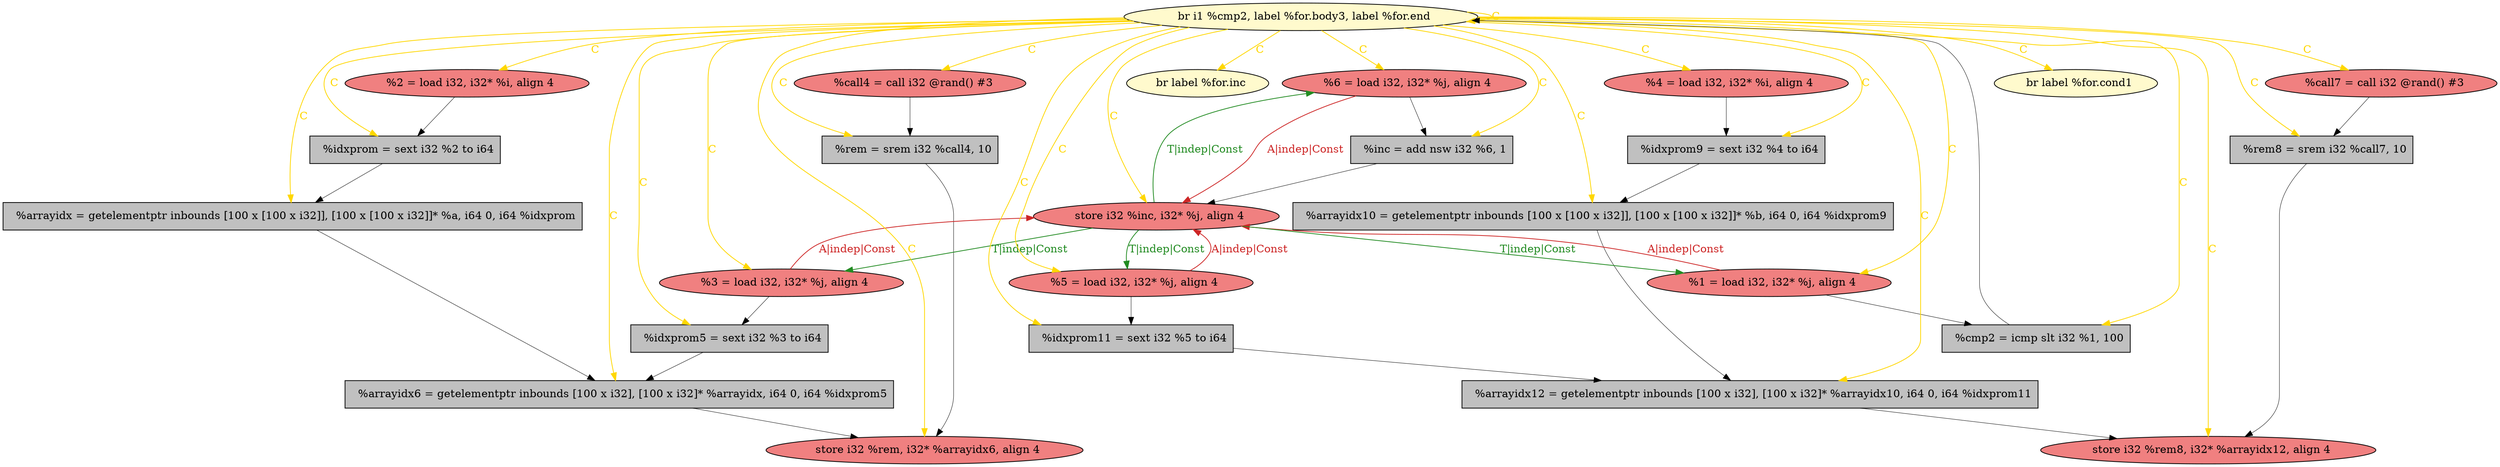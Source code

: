 
digraph G {


node456 [fillcolor=grey,label="  %rem = srem i32 %call4, 10",shape=rectangle,style=filled ]
node455 [fillcolor=lightcoral,label="  %call4 = call i32 @rand() #3",shape=ellipse,style=filled ]
node454 [fillcolor=grey,label="  %arrayidx = getelementptr inbounds [100 x [100 x i32]], [100 x [100 x i32]]* %a, i64 0, i64 %idxprom",shape=rectangle,style=filled ]
node453 [fillcolor=lightcoral,label="  %4 = load i32, i32* %i, align 4",shape=ellipse,style=filled ]
node451 [fillcolor=lightcoral,label="  %2 = load i32, i32* %i, align 4",shape=ellipse,style=filled ]
node450 [fillcolor=grey,label="  %arrayidx10 = getelementptr inbounds [100 x [100 x i32]], [100 x [100 x i32]]* %b, i64 0, i64 %idxprom9",shape=rectangle,style=filled ]
node448 [fillcolor=lightcoral,label="  %6 = load i32, i32* %j, align 4",shape=ellipse,style=filled ]
node436 [fillcolor=grey,label="  %idxprom = sext i32 %2 to i64",shape=rectangle,style=filled ]
node447 [fillcolor=grey,label="  %idxprom11 = sext i32 %5 to i64",shape=rectangle,style=filled ]
node439 [fillcolor=lightcoral,label="  %3 = load i32, i32* %j, align 4",shape=ellipse,style=filled ]
node440 [fillcolor=lightcoral,label="  %1 = load i32, i32* %j, align 4",shape=ellipse,style=filled ]
node441 [fillcolor=lightcoral,label="  store i32 %rem8, i32* %arrayidx12, align 4",shape=ellipse,style=filled ]
node443 [fillcolor=lemonchiffon,label="  br label %for.inc",shape=ellipse,style=filled ]
node435 [fillcolor=grey,label="  %arrayidx6 = getelementptr inbounds [100 x i32], [100 x i32]* %arrayidx, i64 0, i64 %idxprom5",shape=rectangle,style=filled ]
node445 [fillcolor=grey,label="  %inc = add nsw i32 %6, 1",shape=rectangle,style=filled ]
node449 [fillcolor=lightcoral,label="  %5 = load i32, i32* %j, align 4",shape=ellipse,style=filled ]
node446 [fillcolor=lightcoral,label="  store i32 %inc, i32* %j, align 4",shape=ellipse,style=filled ]
node431 [fillcolor=grey,label="  %rem8 = srem i32 %call7, 10",shape=rectangle,style=filled ]
node434 [fillcolor=lightcoral,label="  store i32 %rem, i32* %arrayidx6, align 4",shape=ellipse,style=filled ]
node432 [fillcolor=lemonchiffon,label="  br i1 %cmp2, label %for.body3, label %for.end",shape=ellipse,style=filled ]
node437 [fillcolor=grey,label="  %cmp2 = icmp slt i32 %1, 100",shape=rectangle,style=filled ]
node438 [fillcolor=grey,label="  %idxprom9 = sext i32 %4 to i64",shape=rectangle,style=filled ]
node442 [fillcolor=lemonchiffon,label="  br label %for.cond1",shape=ellipse,style=filled ]
node452 [fillcolor=grey,label="  %idxprom5 = sext i32 %3 to i64",shape=rectangle,style=filled ]
node433 [fillcolor=lightcoral,label="  %call7 = call i32 @rand() #3",shape=ellipse,style=filled ]
node444 [fillcolor=grey,label="  %arrayidx12 = getelementptr inbounds [100 x i32], [100 x i32]* %arrayidx10, i64 0, i64 %idxprom11",shape=rectangle,style=filled ]

node432->node445 [style=solid,color=gold,label="C",penwidth=1.0,fontcolor=gold ]
node432->node448 [style=solid,color=gold,label="C",penwidth=1.0,fontcolor=gold ]
node446->node448 [style=solid,color=forestgreen,label="T|indep|Const",penwidth=1.0,fontcolor=forestgreen ]
node446->node440 [style=solid,color=forestgreen,label="T|indep|Const",penwidth=1.0,fontcolor=forestgreen ]
node449->node446 [style=solid,color=firebrick3,label="A|indep|Const",penwidth=1.0,fontcolor=firebrick3 ]
node449->node447 [style=solid,color=black,label="",penwidth=0.5,fontcolor=black ]
node446->node439 [style=solid,color=forestgreen,label="T|indep|Const",penwidth=1.0,fontcolor=forestgreen ]
node432->node432 [style=solid,color=gold,label="C",penwidth=1.0,fontcolor=gold ]
node432->node456 [style=solid,color=gold,label="C",penwidth=1.0,fontcolor=gold ]
node432->node453 [style=solid,color=gold,label="C",penwidth=1.0,fontcolor=gold ]
node432->node455 [style=solid,color=gold,label="C",penwidth=1.0,fontcolor=gold ]
node432->node449 [style=solid,color=gold,label="C",penwidth=1.0,fontcolor=gold ]
node432->node436 [style=solid,color=gold,label="C",penwidth=1.0,fontcolor=gold ]
node432->node454 [style=solid,color=gold,label="C",penwidth=1.0,fontcolor=gold ]
node444->node441 [style=solid,color=black,label="",penwidth=0.5,fontcolor=black ]
node432->node452 [style=solid,color=gold,label="C",penwidth=1.0,fontcolor=gold ]
node452->node435 [style=solid,color=black,label="",penwidth=0.5,fontcolor=black ]
node432->node438 [style=solid,color=gold,label="C",penwidth=1.0,fontcolor=gold ]
node432->node431 [style=solid,color=gold,label="C",penwidth=1.0,fontcolor=gold ]
node432->node441 [style=solid,color=gold,label="C",penwidth=1.0,fontcolor=gold ]
node439->node446 [style=solid,color=firebrick3,label="A|indep|Const",penwidth=1.0,fontcolor=firebrick3 ]
node432->node451 [style=solid,color=gold,label="C",penwidth=1.0,fontcolor=gold ]
node450->node444 [style=solid,color=black,label="",penwidth=0.5,fontcolor=black ]
node431->node441 [style=solid,color=black,label="",penwidth=0.5,fontcolor=black ]
node432->node443 [style=solid,color=gold,label="C",penwidth=1.0,fontcolor=gold ]
node433->node431 [style=solid,color=black,label="",penwidth=0.5,fontcolor=black ]
node439->node452 [style=solid,color=black,label="",penwidth=0.5,fontcolor=black ]
node432->node434 [style=solid,color=gold,label="C",penwidth=1.0,fontcolor=gold ]
node432->node435 [style=solid,color=gold,label="C",penwidth=1.0,fontcolor=gold ]
node453->node438 [style=solid,color=black,label="",penwidth=0.5,fontcolor=black ]
node432->node446 [style=solid,color=gold,label="C",penwidth=1.0,fontcolor=gold ]
node432->node437 [style=solid,color=gold,label="C",penwidth=1.0,fontcolor=gold ]
node432->node440 [style=solid,color=gold,label="C",penwidth=1.0,fontcolor=gold ]
node437->node432 [style=solid,color=black,label="",penwidth=0.5,fontcolor=black ]
node432->node433 [style=solid,color=gold,label="C",penwidth=1.0,fontcolor=gold ]
node432->node439 [style=solid,color=gold,label="C",penwidth=1.0,fontcolor=gold ]
node447->node444 [style=solid,color=black,label="",penwidth=0.5,fontcolor=black ]
node432->node450 [style=solid,color=gold,label="C",penwidth=1.0,fontcolor=gold ]
node451->node436 [style=solid,color=black,label="",penwidth=0.5,fontcolor=black ]
node440->node446 [style=solid,color=firebrick3,label="A|indep|Const",penwidth=1.0,fontcolor=firebrick3 ]
node445->node446 [style=solid,color=black,label="",penwidth=0.5,fontcolor=black ]
node446->node449 [style=solid,color=forestgreen,label="T|indep|Const",penwidth=1.0,fontcolor=forestgreen ]
node448->node445 [style=solid,color=black,label="",penwidth=0.5,fontcolor=black ]
node435->node434 [style=solid,color=black,label="",penwidth=0.5,fontcolor=black ]
node448->node446 [style=solid,color=firebrick3,label="A|indep|Const",penwidth=1.0,fontcolor=firebrick3 ]
node436->node454 [style=solid,color=black,label="",penwidth=0.5,fontcolor=black ]
node432->node444 [style=solid,color=gold,label="C",penwidth=1.0,fontcolor=gold ]
node438->node450 [style=solid,color=black,label="",penwidth=0.5,fontcolor=black ]
node432->node447 [style=solid,color=gold,label="C",penwidth=1.0,fontcolor=gold ]
node432->node442 [style=solid,color=gold,label="C",penwidth=1.0,fontcolor=gold ]
node454->node435 [style=solid,color=black,label="",penwidth=0.5,fontcolor=black ]
node440->node437 [style=solid,color=black,label="",penwidth=0.5,fontcolor=black ]
node456->node434 [style=solid,color=black,label="",penwidth=0.5,fontcolor=black ]
node455->node456 [style=solid,color=black,label="",penwidth=0.5,fontcolor=black ]


}
